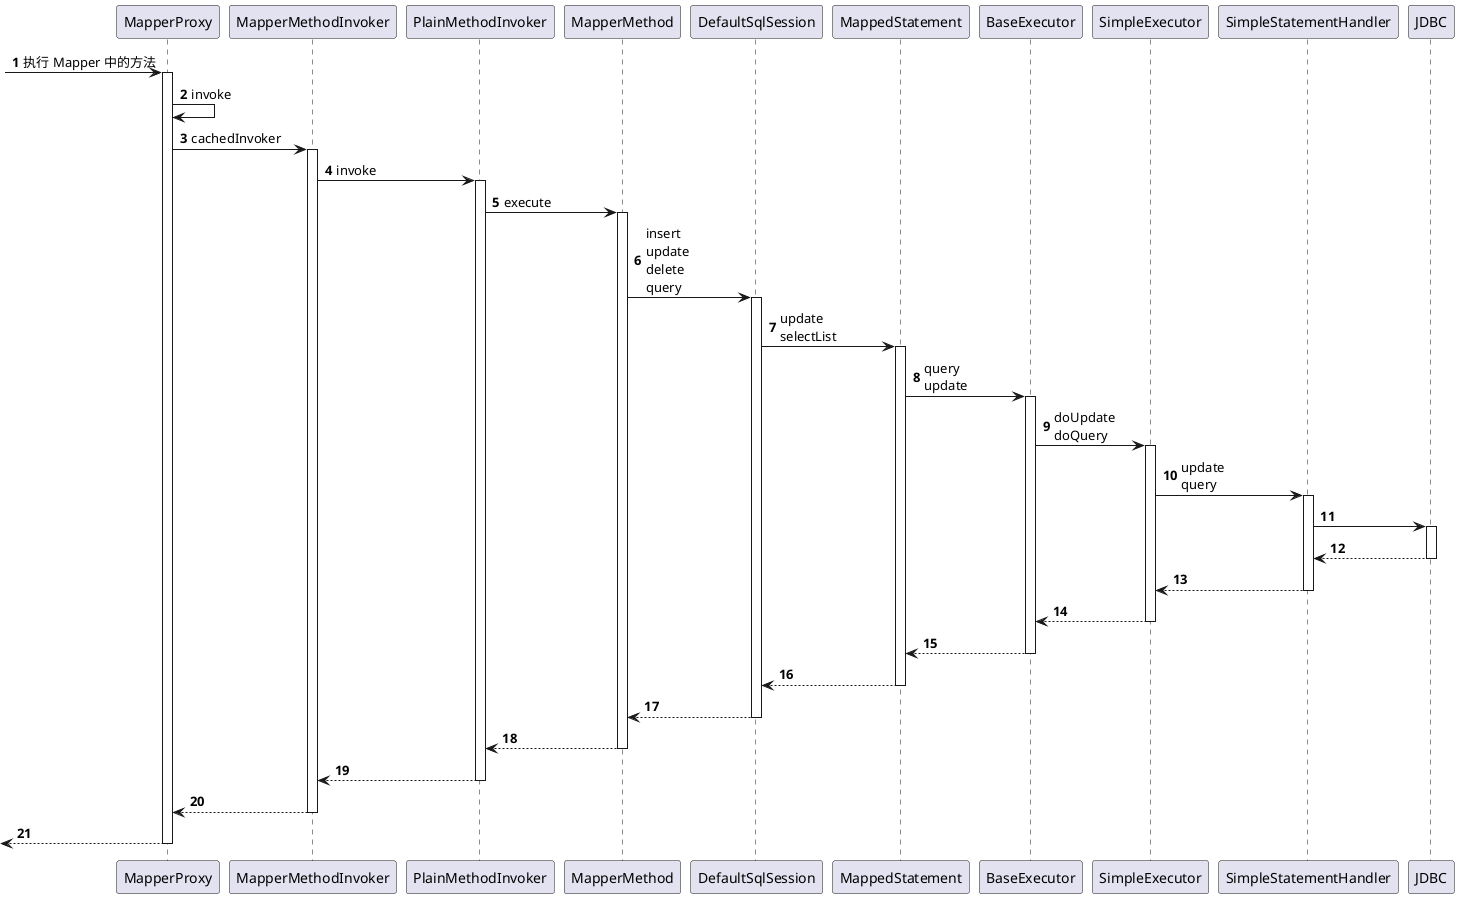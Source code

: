 @startuml
autonumber

?-> MapperProxy++ : 执行 Mapper 中的方法
MapperProxy -> MapperProxy : invoke
MapperProxy -> MapperMethodInvoker++ : cachedInvoker
MapperMethodInvoker -> PlainMethodInvoker++ : invoke
PlainMethodInvoker -> MapperMethod++ : execute
MapperMethod -> DefaultSqlSession++ : insert\
\nupdate\
\ndelete\
\nquery
DefaultSqlSession -> MappedStatement++ : update\
\nselectList
MappedStatement -> BaseExecutor++ : query\
\nupdate
BaseExecutor -> SimpleExecutor++ : doUpdate\
\ndoQuery
SimpleExecutor -> SimpleStatementHandler++ : update\
\nquery
SimpleStatementHandler -> JDBC++
return
return
return
return
return
return
return
return
return
return
@enduml
